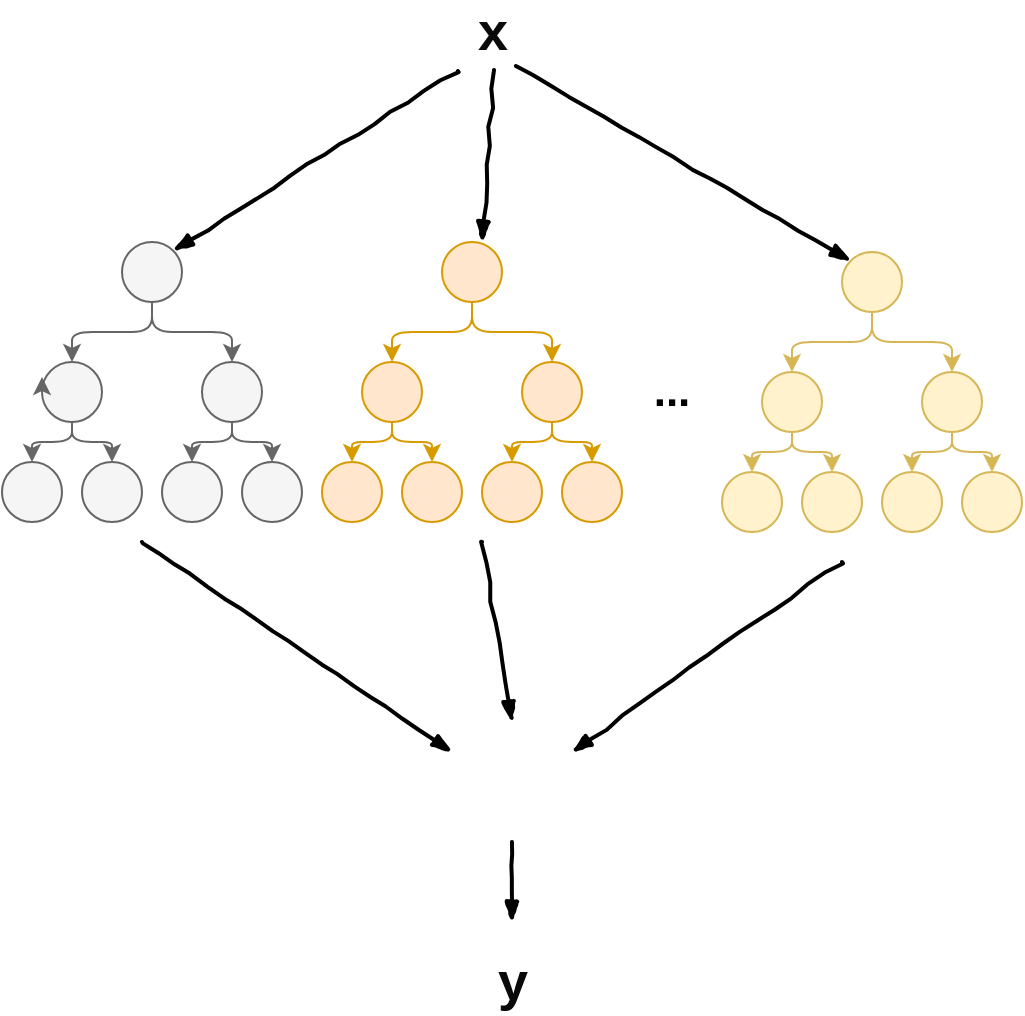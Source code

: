 <mxfile version="13.0.1"><diagram id="1OS_KVXDkoRWXe82Bq9U" name="Page-1"><mxGraphModel dx="868" dy="445" grid="1" gridSize="10" guides="1" tooltips="1" connect="1" arrows="1" fold="1" page="1" pageScale="1" pageWidth="827" pageHeight="1169" math="0" shadow="0"><root><mxCell id="0"/><mxCell id="1" parent="0"/><mxCell id="Mhpotoe-ctS33ALa1ng2-1" value="" style="ellipse;fillColor=#f5f5f5;strokeColor=#666666;fontColor=#333333;" vertex="1" parent="1"><mxGeometry x="180" y="200" width="30" height="30" as="geometry"/></mxCell><mxCell id="Mhpotoe-ctS33ALa1ng2-2" value="" style="rounded=1;arcSize=50;fillColor=#f5f5f5;strokeColor=#666666;fontColor=#333333;" vertex="1" parent="1"><mxGeometry x="140" y="260" width="30" height="30" as="geometry"/></mxCell><mxCell id="Mhpotoe-ctS33ALa1ng2-3" value="" style="edgeStyle=elbowEdgeStyle;elbow=vertical;fillColor=#f5f5f5;strokeColor=#666666;" edge="1" source="Mhpotoe-ctS33ALa1ng2-1" target="Mhpotoe-ctS33ALa1ng2-2" parent="1"><mxGeometry relative="1" as="geometry"/></mxCell><mxCell id="Mhpotoe-ctS33ALa1ng2-4" value="" style="rounded=1;arcSize=50;fillColor=#f5f5f5;strokeColor=#666666;fontColor=#333333;" vertex="1" parent="1"><mxGeometry x="120" y="310" width="30" height="30" as="geometry"/></mxCell><mxCell id="Mhpotoe-ctS33ALa1ng2-5" value="" style="edgeStyle=elbowEdgeStyle;elbow=vertical;fillColor=#f5f5f5;strokeColor=#666666;" edge="1" source="Mhpotoe-ctS33ALa1ng2-2" target="Mhpotoe-ctS33ALa1ng2-4" parent="1"><mxGeometry relative="1" as="geometry"/></mxCell><mxCell id="Mhpotoe-ctS33ALa1ng2-6" value="" style="rounded=1;arcSize=50;fillColor=#f5f5f5;strokeColor=#666666;fontColor=#333333;" vertex="1" parent="1"><mxGeometry x="220" y="260" width="30" height="30" as="geometry"/></mxCell><mxCell id="Mhpotoe-ctS33ALa1ng2-7" value="" style="edgeStyle=elbowEdgeStyle;elbow=vertical;fillColor=#f5f5f5;strokeColor=#666666;" edge="1" source="Mhpotoe-ctS33ALa1ng2-1" target="Mhpotoe-ctS33ALa1ng2-6" parent="1"><mxGeometry relative="1" as="geometry"/></mxCell><mxCell id="Mhpotoe-ctS33ALa1ng2-8" value="" style="rounded=1;arcSize=50;fillColor=#f5f5f5;strokeColor=#666666;fontColor=#333333;" vertex="1" parent="1"><mxGeometry x="200" y="310" width="30" height="30" as="geometry"/></mxCell><mxCell id="Mhpotoe-ctS33ALa1ng2-9" value="" style="edgeStyle=elbowEdgeStyle;elbow=vertical;fillColor=#f5f5f5;strokeColor=#666666;" edge="1" source="Mhpotoe-ctS33ALa1ng2-6" target="Mhpotoe-ctS33ALa1ng2-8" parent="1"><mxGeometry relative="1" as="geometry"/></mxCell><mxCell id="Mhpotoe-ctS33ALa1ng2-10" value="" style="rounded=1;arcSize=50;fillColor=#f5f5f5;strokeColor=#666666;fontColor=#333333;" vertex="1" parent="1"><mxGeometry x="160" y="310" width="30" height="30" as="geometry"/></mxCell><mxCell id="Mhpotoe-ctS33ALa1ng2-11" value="" style="edgeStyle=elbowEdgeStyle;elbow=vertical;fillColor=#f5f5f5;strokeColor=#666666;" edge="1" source="Mhpotoe-ctS33ALa1ng2-2" target="Mhpotoe-ctS33ALa1ng2-10" parent="1"><mxGeometry relative="1" as="geometry"/></mxCell><mxCell id="Mhpotoe-ctS33ALa1ng2-12" value="" style="rounded=1;arcSize=50;fillColor=#f5f5f5;strokeColor=#666666;fontColor=#333333;" vertex="1" parent="1"><mxGeometry x="240" y="310" width="30" height="30" as="geometry"/></mxCell><mxCell id="Mhpotoe-ctS33ALa1ng2-13" value="" style="edgeStyle=elbowEdgeStyle;elbow=vertical;fillColor=#f5f5f5;strokeColor=#666666;" edge="1" source="Mhpotoe-ctS33ALa1ng2-6" target="Mhpotoe-ctS33ALa1ng2-12" parent="1"><mxGeometry relative="1" as="geometry"/></mxCell><mxCell id="Mhpotoe-ctS33ALa1ng2-15" value="" style="ellipse;fillColor=#ffe6cc;strokeColor=#d79b00;" vertex="1" parent="1"><mxGeometry x="340" y="200" width="30" height="30" as="geometry"/></mxCell><mxCell id="Mhpotoe-ctS33ALa1ng2-16" value="" style="rounded=1;arcSize=50;fillColor=#ffe6cc;strokeColor=#d79b00;" vertex="1" parent="1"><mxGeometry x="300" y="260" width="30" height="30" as="geometry"/></mxCell><mxCell id="Mhpotoe-ctS33ALa1ng2-17" value="" style="edgeStyle=elbowEdgeStyle;elbow=vertical;fillColor=#ffe6cc;strokeColor=#d79b00;" edge="1" parent="1" source="Mhpotoe-ctS33ALa1ng2-15" target="Mhpotoe-ctS33ALa1ng2-16"><mxGeometry relative="1" as="geometry"/></mxCell><mxCell id="Mhpotoe-ctS33ALa1ng2-18" value="" style="rounded=1;arcSize=50;fillColor=#ffe6cc;strokeColor=#d79b00;" vertex="1" parent="1"><mxGeometry x="280" y="310" width="30" height="30" as="geometry"/></mxCell><mxCell id="Mhpotoe-ctS33ALa1ng2-19" value="" style="edgeStyle=elbowEdgeStyle;elbow=vertical;fillColor=#ffe6cc;strokeColor=#d79b00;" edge="1" parent="1" source="Mhpotoe-ctS33ALa1ng2-16" target="Mhpotoe-ctS33ALa1ng2-18"><mxGeometry relative="1" as="geometry"/></mxCell><mxCell id="Mhpotoe-ctS33ALa1ng2-20" value="" style="rounded=1;arcSize=50;fillColor=#ffe6cc;strokeColor=#d79b00;" vertex="1" parent="1"><mxGeometry x="380" y="260" width="30" height="30" as="geometry"/></mxCell><mxCell id="Mhpotoe-ctS33ALa1ng2-21" value="" style="edgeStyle=elbowEdgeStyle;elbow=vertical;fillColor=#ffe6cc;strokeColor=#d79b00;" edge="1" parent="1" source="Mhpotoe-ctS33ALa1ng2-15" target="Mhpotoe-ctS33ALa1ng2-20"><mxGeometry relative="1" as="geometry"/></mxCell><mxCell id="Mhpotoe-ctS33ALa1ng2-22" value="" style="rounded=1;arcSize=50;fillColor=#ffe6cc;strokeColor=#d79b00;" vertex="1" parent="1"><mxGeometry x="360" y="310" width="30" height="30" as="geometry"/></mxCell><mxCell id="Mhpotoe-ctS33ALa1ng2-23" value="" style="edgeStyle=elbowEdgeStyle;elbow=vertical;fillColor=#ffe6cc;strokeColor=#d79b00;" edge="1" parent="1" source="Mhpotoe-ctS33ALa1ng2-20" target="Mhpotoe-ctS33ALa1ng2-22"><mxGeometry relative="1" as="geometry"/></mxCell><mxCell id="Mhpotoe-ctS33ALa1ng2-24" value="" style="rounded=1;arcSize=50;fillColor=#ffe6cc;strokeColor=#d79b00;" vertex="1" parent="1"><mxGeometry x="320" y="310" width="30" height="30" as="geometry"/></mxCell><mxCell id="Mhpotoe-ctS33ALa1ng2-25" value="" style="edgeStyle=elbowEdgeStyle;elbow=vertical;fillColor=#ffe6cc;strokeColor=#d79b00;" edge="1" parent="1" source="Mhpotoe-ctS33ALa1ng2-16" target="Mhpotoe-ctS33ALa1ng2-24"><mxGeometry relative="1" as="geometry"/></mxCell><mxCell id="Mhpotoe-ctS33ALa1ng2-26" value="" style="rounded=1;arcSize=50;fillColor=#ffe6cc;strokeColor=#d79b00;" vertex="1" parent="1"><mxGeometry x="400" y="310" width="30" height="30" as="geometry"/></mxCell><mxCell id="Mhpotoe-ctS33ALa1ng2-27" value="" style="edgeStyle=elbowEdgeStyle;elbow=vertical;fillColor=#ffe6cc;strokeColor=#d79b00;" edge="1" parent="1" source="Mhpotoe-ctS33ALa1ng2-20" target="Mhpotoe-ctS33ALa1ng2-26"><mxGeometry relative="1" as="geometry"/></mxCell><mxCell id="Mhpotoe-ctS33ALa1ng2-28" value="" style="ellipse;labelBackgroundColor=#1726FF;labelBorderColor=none;fillColor=#fff2cc;strokeColor=#d6b656;" vertex="1" parent="1"><mxGeometry x="540" y="205" width="30" height="30" as="geometry"/></mxCell><mxCell id="Mhpotoe-ctS33ALa1ng2-29" value="" style="rounded=1;arcSize=50;labelBackgroundColor=#1726FF;fillColor=#fff2cc;strokeColor=#d6b656;" vertex="1" parent="1"><mxGeometry x="500" y="265" width="30" height="30" as="geometry"/></mxCell><mxCell id="Mhpotoe-ctS33ALa1ng2-30" value="" style="edgeStyle=elbowEdgeStyle;elbow=vertical;fillColor=#fff2cc;strokeColor=#d6b656;" edge="1" parent="1" source="Mhpotoe-ctS33ALa1ng2-28" target="Mhpotoe-ctS33ALa1ng2-29"><mxGeometry relative="1" as="geometry"/></mxCell><mxCell id="Mhpotoe-ctS33ALa1ng2-31" value="" style="rounded=1;arcSize=50;fillColor=#fff2cc;strokeColor=#d6b656;" vertex="1" parent="1"><mxGeometry x="480" y="315" width="30" height="30" as="geometry"/></mxCell><mxCell id="Mhpotoe-ctS33ALa1ng2-32" value="" style="edgeStyle=elbowEdgeStyle;elbow=vertical;fillColor=#fff2cc;strokeColor=#d6b656;" edge="1" parent="1" source="Mhpotoe-ctS33ALa1ng2-29" target="Mhpotoe-ctS33ALa1ng2-31"><mxGeometry relative="1" as="geometry"/></mxCell><mxCell id="Mhpotoe-ctS33ALa1ng2-33" value="" style="rounded=1;arcSize=50;fillColor=#fff2cc;strokeColor=#d6b656;" vertex="1" parent="1"><mxGeometry x="580" y="265" width="30" height="30" as="geometry"/></mxCell><mxCell id="Mhpotoe-ctS33ALa1ng2-34" value="" style="edgeStyle=elbowEdgeStyle;elbow=vertical;fillColor=#fff2cc;strokeColor=#d6b656;" edge="1" parent="1" source="Mhpotoe-ctS33ALa1ng2-28" target="Mhpotoe-ctS33ALa1ng2-33"><mxGeometry relative="1" as="geometry"/></mxCell><mxCell id="Mhpotoe-ctS33ALa1ng2-35" value="" style="rounded=1;arcSize=50;fillColor=#fff2cc;strokeColor=#d6b656;" vertex="1" parent="1"><mxGeometry x="560" y="315" width="30" height="30" as="geometry"/></mxCell><mxCell id="Mhpotoe-ctS33ALa1ng2-36" value="" style="edgeStyle=elbowEdgeStyle;elbow=vertical;fillColor=#fff2cc;strokeColor=#d6b656;" edge="1" parent="1" source="Mhpotoe-ctS33ALa1ng2-33" target="Mhpotoe-ctS33ALa1ng2-35"><mxGeometry relative="1" as="geometry"/></mxCell><mxCell id="Mhpotoe-ctS33ALa1ng2-37" value="" style="rounded=1;arcSize=50;labelBackgroundColor=#1726FF;fillColor=#fff2cc;strokeColor=#d6b656;" vertex="1" parent="1"><mxGeometry x="520" y="315" width="30" height="30" as="geometry"/></mxCell><mxCell id="Mhpotoe-ctS33ALa1ng2-38" value="" style="edgeStyle=elbowEdgeStyle;elbow=vertical;fillColor=#fff2cc;strokeColor=#d6b656;" edge="1" parent="1" source="Mhpotoe-ctS33ALa1ng2-29" target="Mhpotoe-ctS33ALa1ng2-37"><mxGeometry relative="1" as="geometry"/></mxCell><mxCell id="Mhpotoe-ctS33ALa1ng2-39" value="" style="rounded=1;arcSize=50;fillColor=#fff2cc;strokeColor=#d6b656;" vertex="1" parent="1"><mxGeometry x="600" y="315" width="30" height="30" as="geometry"/></mxCell><mxCell id="Mhpotoe-ctS33ALa1ng2-40" value="" style="edgeStyle=elbowEdgeStyle;elbow=vertical;fillColor=#fff2cc;strokeColor=#d6b656;" edge="1" parent="1" source="Mhpotoe-ctS33ALa1ng2-33" target="Mhpotoe-ctS33ALa1ng2-39"><mxGeometry relative="1" as="geometry"/></mxCell><mxCell id="Mhpotoe-ctS33ALa1ng2-41" value="&lt;font style=&quot;font-size: 22px&quot;&gt;&lt;b&gt;...&lt;/b&gt;&lt;/font&gt;" style="rounded=1;whiteSpace=wrap;html=1;arcSize=50;strokeColor=none;" vertex="1" parent="1"><mxGeometry x="430" y="260" width="50" height="30" as="geometry"/></mxCell><mxCell id="Mhpotoe-ctS33ALa1ng2-50" value="" style="shape=image;html=1;verticalAlign=top;verticalLabelPosition=bottom;labelBackgroundColor=#ffffff;imageAspect=0;aspect=fixed;image=https://cdn2.iconfinder.com/data/icons/gnomeicontheme/24x24/stock/data/stock_sum.png;strokeColor=#FFFFFF;fillColor=#FAFAFA;fontColor=#0A0A0A;" vertex="1" parent="1"><mxGeometry x="345" y="440" width="60" height="60" as="geometry"/></mxCell><mxCell id="Mhpotoe-ctS33ALa1ng2-53" value="" style="rounded=0;comic=1;strokeWidth=2;endArrow=blockThin;html=1;fontFamily=Comic Sans MS;fontStyle=1;entryX=0;entryY=0.25;entryDx=0;entryDy=0;" edge="1" parent="1" target="Mhpotoe-ctS33ALa1ng2-50"><mxGeometry width="50" height="50" relative="1" as="geometry"><mxPoint x="190" y="350" as="sourcePoint"/><mxPoint x="440" y="420" as="targetPoint"/></mxGeometry></mxCell><mxCell id="Mhpotoe-ctS33ALa1ng2-54" value="" style="rounded=0;comic=1;strokeWidth=2;endArrow=blockThin;html=1;fontFamily=Comic Sans MS;fontStyle=1;entryX=0.5;entryY=0;entryDx=0;entryDy=0;" edge="1" parent="1" target="Mhpotoe-ctS33ALa1ng2-50"><mxGeometry width="50" height="50" relative="1" as="geometry"><mxPoint x="360" y="350" as="sourcePoint"/><mxPoint x="410" y="470" as="targetPoint"/></mxGeometry></mxCell><mxCell id="Mhpotoe-ctS33ALa1ng2-55" value="" style="rounded=0;comic=1;strokeWidth=2;endArrow=blockThin;html=1;fontFamily=Comic Sans MS;fontStyle=1;entryX=1;entryY=0.25;entryDx=0;entryDy=0;" edge="1" parent="1" target="Mhpotoe-ctS33ALa1ng2-50"><mxGeometry width="50" height="50" relative="1" as="geometry"><mxPoint x="540" y="360" as="sourcePoint"/><mxPoint x="420" y="480" as="targetPoint"/></mxGeometry></mxCell><mxCell id="Mhpotoe-ctS33ALa1ng2-59" value="" style="rounded=0;comic=1;strokeWidth=2;endArrow=blockThin;html=1;fontFamily=Comic Sans MS;fontStyle=1;exitX=0.5;exitY=1;exitDx=0;exitDy=0;" edge="1" parent="1" source="Mhpotoe-ctS33ALa1ng2-50"><mxGeometry width="50" height="50" relative="1" as="geometry"><mxPoint x="315" y="370" as="sourcePoint"/><mxPoint x="375" y="540" as="targetPoint"/></mxGeometry></mxCell><mxCell id="Mhpotoe-ctS33ALa1ng2-60" value="&lt;b&gt;&lt;font style=&quot;font-size: 27px&quot;&gt;y&lt;/font&gt;&lt;/b&gt;" style="text;html=1;align=center;verticalAlign=middle;resizable=0;points=[];autosize=1;fontColor=#0A0A0A;" vertex="1" parent="1"><mxGeometry x="360" y="560" width="30" height="20" as="geometry"/></mxCell><mxCell id="Mhpotoe-ctS33ALa1ng2-61" value="&lt;font size=&quot;1&quot;&gt;&lt;b style=&quot;font-size: 27px&quot;&gt;x&lt;/b&gt;&lt;/font&gt;" style="text;html=1;align=center;verticalAlign=middle;resizable=0;points=[];autosize=1;fontColor=#0A0A0A;" vertex="1" parent="1"><mxGeometry x="350" y="80" width="30" height="30" as="geometry"/></mxCell><mxCell id="Mhpotoe-ctS33ALa1ng2-63" value="" style="rounded=0;comic=1;strokeWidth=2;endArrow=blockThin;html=1;fontFamily=Comic Sans MS;fontStyle=1;entryX=1;entryY=0;entryDx=0;entryDy=0;exitX=-0.067;exitY=1.15;exitDx=0;exitDy=0;exitPerimeter=0;" edge="1" parent="1" source="Mhpotoe-ctS33ALa1ng2-61" target="Mhpotoe-ctS33ALa1ng2-1"><mxGeometry width="50" height="50" relative="1" as="geometry"><mxPoint x="360" y="120" as="sourcePoint"/><mxPoint x="200" y="180" as="targetPoint"/></mxGeometry></mxCell><mxCell id="Mhpotoe-ctS33ALa1ng2-64" value="" style="rounded=0;comic=1;strokeWidth=2;endArrow=blockThin;html=1;fontFamily=Comic Sans MS;fontStyle=1;entryX=1;entryY=0.5;entryDx=0;entryDy=0;exitX=0.533;exitY=1.133;exitDx=0;exitDy=0;exitPerimeter=0;" edge="1" parent="1" source="Mhpotoe-ctS33ALa1ng2-61"><mxGeometry width="50" height="50" relative="1" as="geometry"><mxPoint x="410" y="110" as="sourcePoint"/><mxPoint x="360" y="200" as="targetPoint"/></mxGeometry></mxCell><mxCell id="Mhpotoe-ctS33ALa1ng2-65" value="" style="rounded=0;comic=1;strokeWidth=2;endArrow=blockThin;html=1;fontFamily=Comic Sans MS;fontStyle=1;entryX=0;entryY=0;entryDx=0;entryDy=0;exitX=0.9;exitY=1.067;exitDx=0;exitDy=0;exitPerimeter=0;" edge="1" parent="1" source="Mhpotoe-ctS33ALa1ng2-61" target="Mhpotoe-ctS33ALa1ng2-28"><mxGeometry width="50" height="50" relative="1" as="geometry"><mxPoint x="430" y="110" as="sourcePoint"/><mxPoint x="400" y="220" as="targetPoint"/></mxGeometry></mxCell><mxCell id="Mhpotoe-ctS33ALa1ng2-66" style="edgeStyle=orthogonalEdgeStyle;rounded=0;orthogonalLoop=1;jettySize=auto;html=1;exitX=0;exitY=0.5;exitDx=0;exitDy=0;entryX=0;entryY=0.25;entryDx=0;entryDy=0;fontColor=#0A0A0A;fillColor=#f5f5f5;strokeColor=#666666;" edge="1" parent="1" source="Mhpotoe-ctS33ALa1ng2-2" target="Mhpotoe-ctS33ALa1ng2-2"><mxGeometry relative="1" as="geometry"/></mxCell></root></mxGraphModel></diagram></mxfile>